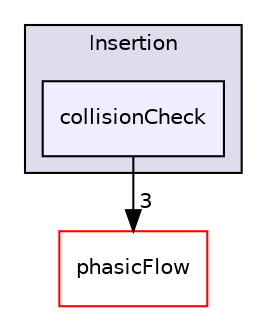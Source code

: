 digraph "src/Particles/Insertion/collisionCheck" {
  compound=true
  node [ fontsize="10", fontname="Helvetica"];
  edge [ labelfontsize="10", labelfontname="Helvetica"];
  subgraph clusterdir_48274e6f13aca5dc2f0e74080ca458f7 {
    graph [ bgcolor="#ddddee", pencolor="black", label="Insertion" fontname="Helvetica", fontsize="10", URL="dir_48274e6f13aca5dc2f0e74080ca458f7.html"]
  dir_60ca7a35b7966cfa4cc9947031517c4c [shape=box, label="collisionCheck", style="filled", fillcolor="#eeeeff", pencolor="black", URL="dir_60ca7a35b7966cfa4cc9947031517c4c.html"];
  }
  dir_cd7a5046d028e114fc17b2ebc2bd02d2 [shape=box label="phasicFlow" fillcolor="white" style="filled" color="red" URL="dir_cd7a5046d028e114fc17b2ebc2bd02d2.html"];
  dir_60ca7a35b7966cfa4cc9947031517c4c->dir_cd7a5046d028e114fc17b2ebc2bd02d2 [headlabel="3", labeldistance=1.5 headhref="dir_000069_000031.html"];
}
